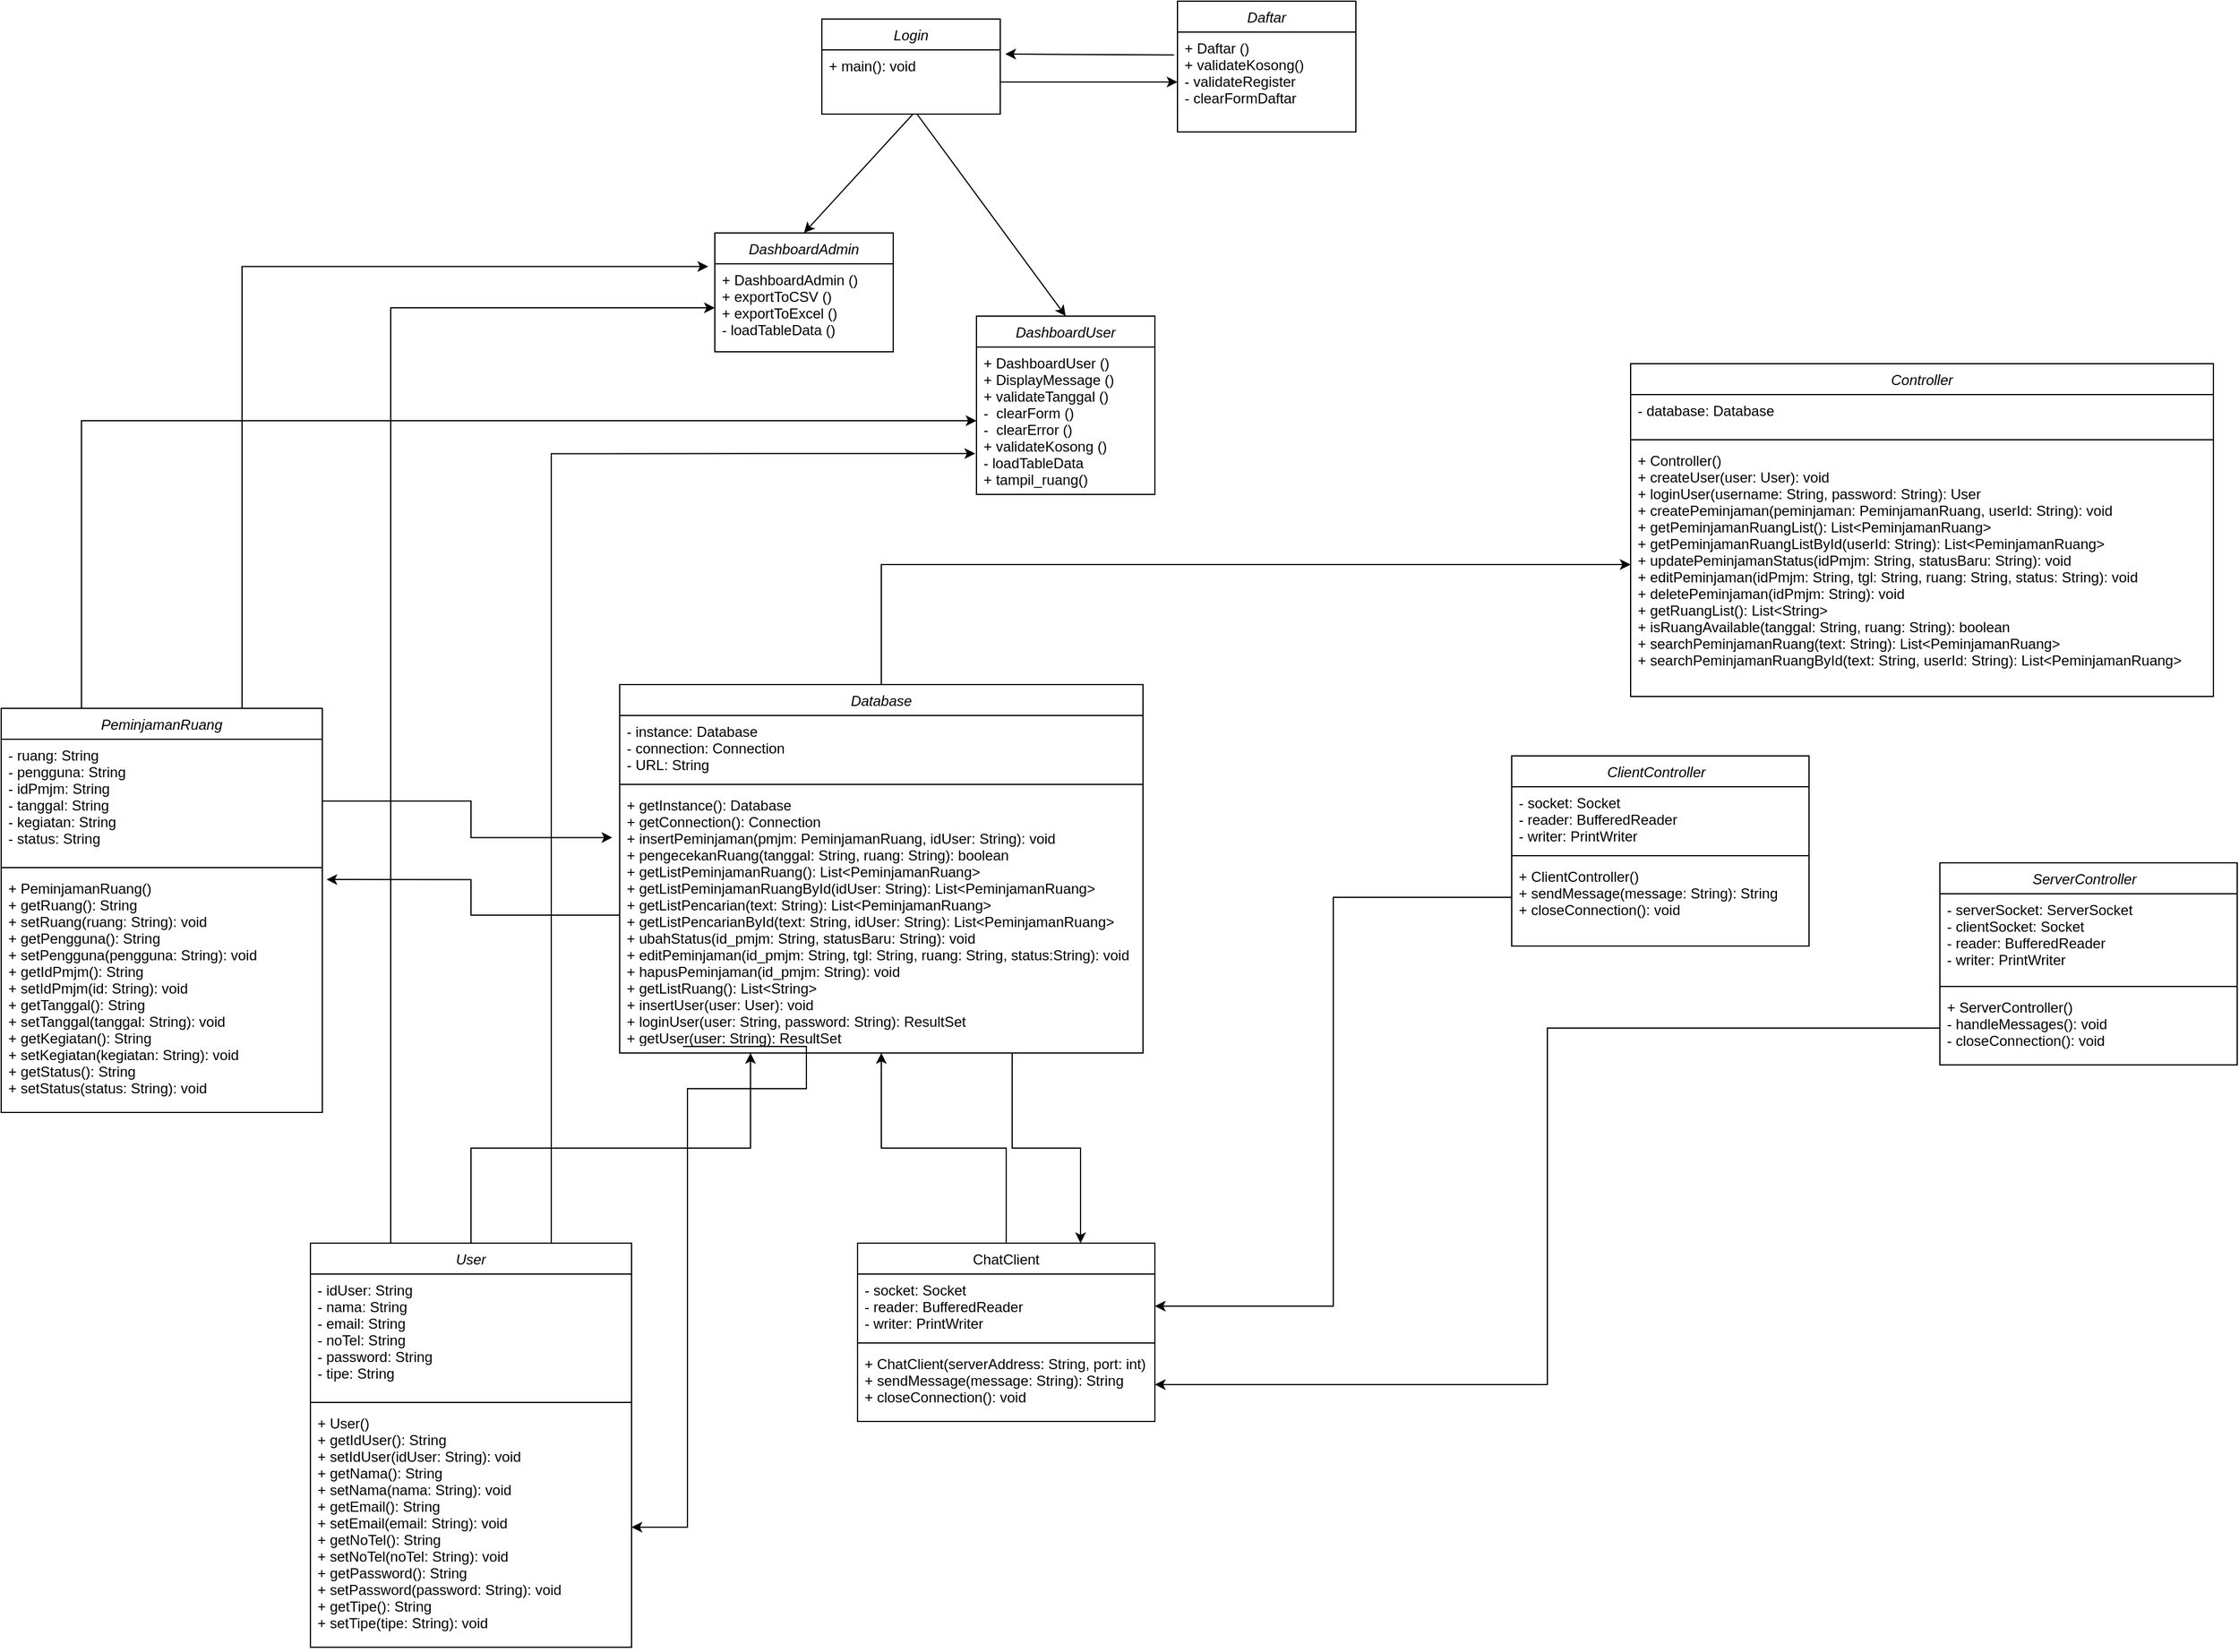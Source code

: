 <mxfile version="23.0.2" type="device" pages="3">
  <diagram id="C5RBs43oDa-KdzZeNtuy" name="Model">
    <mxGraphModel dx="3621" dy="2766" grid="1" gridSize="10" guides="1" tooltips="1" connect="1" arrows="1" fold="1" page="1" pageScale="1" pageWidth="827" pageHeight="1169" math="0" shadow="0">
      <root>
        <mxCell id="WIyWlLk6GJQsqaUBKTNV-0" />
        <mxCell id="WIyWlLk6GJQsqaUBKTNV-1" parent="WIyWlLk6GJQsqaUBKTNV-0" />
        <mxCell id="MVc4azZJ204FzmwRH_iZ-18" style="edgeStyle=orthogonalEdgeStyle;rounded=0;orthogonalLoop=1;jettySize=auto;html=1;exitX=0.75;exitY=1;exitDx=0;exitDy=0;entryX=0.75;entryY=0;entryDx=0;entryDy=0;" edge="1" parent="WIyWlLk6GJQsqaUBKTNV-1" source="zkfFHV4jXpPFQw0GAbJ--0" target="zkfFHV4jXpPFQw0GAbJ--17">
          <mxGeometry relative="1" as="geometry" />
        </mxCell>
        <mxCell id="MVc4azZJ204FzmwRH_iZ-19" style="edgeStyle=orthogonalEdgeStyle;rounded=0;orthogonalLoop=1;jettySize=auto;html=1;entryX=1;entryY=0.5;entryDx=0;entryDy=0;exitX=0.121;exitY=1.021;exitDx=0;exitDy=0;exitPerimeter=0;" edge="1" parent="WIyWlLk6GJQsqaUBKTNV-1" source="zkfFHV4jXpPFQw0GAbJ--5" target="xHNJW02Zz35lI7B6frn--7">
          <mxGeometry relative="1" as="geometry">
            <mxPoint x="30" y="-250" as="sourcePoint" />
            <Array as="points">
              <mxPoint x="27" y="-200" />
              <mxPoint x="-73" y="-200" />
              <mxPoint x="-73" y="169" />
            </Array>
          </mxGeometry>
        </mxCell>
        <mxCell id="MVc4azZJ204FzmwRH_iZ-20" style="edgeStyle=orthogonalEdgeStyle;rounded=0;orthogonalLoop=1;jettySize=auto;html=1;exitX=0.5;exitY=0;exitDx=0;exitDy=0;entryX=0;entryY=0.5;entryDx=0;entryDy=0;" edge="1" parent="WIyWlLk6GJQsqaUBKTNV-1" source="zkfFHV4jXpPFQw0GAbJ--0" target="3WFJmiLmZO3d5NEBdzkm-3">
          <mxGeometry relative="1" as="geometry" />
        </mxCell>
        <mxCell id="zkfFHV4jXpPFQw0GAbJ--0" value="Database" style="swimlane;fontStyle=2;align=center;verticalAlign=top;childLayout=stackLayout;horizontal=1;startSize=26;horizontalStack=0;resizeParent=1;resizeLast=0;collapsible=1;marginBottom=0;rounded=0;shadow=0;strokeWidth=1;" parent="WIyWlLk6GJQsqaUBKTNV-1" vertex="1">
          <mxGeometry x="-130" y="-540" width="440" height="310" as="geometry">
            <mxRectangle x="230" y="140" width="160" height="26" as="alternateBounds" />
          </mxGeometry>
        </mxCell>
        <mxCell id="zkfFHV4jXpPFQw0GAbJ--1" value="- instance: Database&#xa;- connection: Connection&#xa;- URL: String" style="text;align=left;verticalAlign=top;spacingLeft=4;spacingRight=4;overflow=hidden;rotatable=0;points=[[0,0.5],[1,0.5]];portConstraint=eastwest;" parent="zkfFHV4jXpPFQw0GAbJ--0" vertex="1">
          <mxGeometry y="26" width="440" height="54" as="geometry" />
        </mxCell>
        <mxCell id="zkfFHV4jXpPFQw0GAbJ--4" value="" style="line;html=1;strokeWidth=1;align=left;verticalAlign=middle;spacingTop=-1;spacingLeft=3;spacingRight=3;rotatable=0;labelPosition=right;points=[];portConstraint=eastwest;" parent="zkfFHV4jXpPFQw0GAbJ--0" vertex="1">
          <mxGeometry y="80" width="440" height="8" as="geometry" />
        </mxCell>
        <mxCell id="zkfFHV4jXpPFQw0GAbJ--5" value="+ getInstance(): Database&#xa;+ getConnection(): Connection&#xa;+ insertPeminjaman(pmjm: PeminjamanRuang, idUser: String): void &#xa;+ pengecekanRuang(tanggal: String, ruang: String): boolean &#xa;+ getListPeminjamanRuang(): List&lt;PeminjamanRuang&gt; &#xa;+ getListPeminjamanRuangById(idUser: String): List&lt;PeminjamanRuang&gt; &#xa;+ getListPencarian(text: String): List&lt;PeminjamanRuang&gt;&#xa;+ getListPencarianById(text: String, idUser: String): List&lt;PeminjamanRuang&gt; &#xa;+ ubahStatus(id_pmjm: String, statusBaru: String): void &#xa;+ editPeminjaman(id_pmjm: String, tgl: String, ruang: String, status:String): void &#xa;+ hapusPeminjaman(id_pmjm: String): void &#xa;+ getListRuang(): List&lt;String&gt; &#xa;+ insertUser(user: User): void &#xa;+ loginUser(user: String, password: String): ResultSet &#xa;+ getUser(user: String): ResultSet " style="text;align=left;verticalAlign=top;spacingLeft=4;spacingRight=4;overflow=hidden;rotatable=0;points=[[0,0.5],[1,0.5]];portConstraint=eastwest;" parent="zkfFHV4jXpPFQw0GAbJ--0" vertex="1">
          <mxGeometry y="88" width="440" height="212" as="geometry" />
        </mxCell>
        <mxCell id="MVc4azZJ204FzmwRH_iZ-14" style="edgeStyle=orthogonalEdgeStyle;rounded=0;orthogonalLoop=1;jettySize=auto;html=1;exitX=0.5;exitY=0;exitDx=0;exitDy=0;entryX=0.5;entryY=1;entryDx=0;entryDy=0;" edge="1" parent="WIyWlLk6GJQsqaUBKTNV-1" source="zkfFHV4jXpPFQw0GAbJ--17" target="zkfFHV4jXpPFQw0GAbJ--0">
          <mxGeometry relative="1" as="geometry" />
        </mxCell>
        <mxCell id="zkfFHV4jXpPFQw0GAbJ--17" value="ChatClient&#xa;" style="swimlane;fontStyle=0;align=center;verticalAlign=top;childLayout=stackLayout;horizontal=1;startSize=26;horizontalStack=0;resizeParent=1;resizeLast=0;collapsible=1;marginBottom=0;rounded=0;shadow=0;strokeWidth=1;" parent="WIyWlLk6GJQsqaUBKTNV-1" vertex="1">
          <mxGeometry x="70" y="-70" width="250" height="150" as="geometry">
            <mxRectangle x="550" y="140" width="160" height="26" as="alternateBounds" />
          </mxGeometry>
        </mxCell>
        <mxCell id="zkfFHV4jXpPFQw0GAbJ--18" value="- socket: Socket&#xa;- reader: BufferedReader&#xa;- writer: PrintWriter" style="text;align=left;verticalAlign=top;spacingLeft=4;spacingRight=4;overflow=hidden;rotatable=0;points=[[0,0.5],[1,0.5]];portConstraint=eastwest;" parent="zkfFHV4jXpPFQw0GAbJ--17" vertex="1">
          <mxGeometry y="26" width="250" height="54" as="geometry" />
        </mxCell>
        <mxCell id="zkfFHV4jXpPFQw0GAbJ--23" value="" style="line;html=1;strokeWidth=1;align=left;verticalAlign=middle;spacingTop=-1;spacingLeft=3;spacingRight=3;rotatable=0;labelPosition=right;points=[];portConstraint=eastwest;" parent="zkfFHV4jXpPFQw0GAbJ--17" vertex="1">
          <mxGeometry y="80" width="250" height="8" as="geometry" />
        </mxCell>
        <mxCell id="zkfFHV4jXpPFQw0GAbJ--24" value="+ ChatClient(serverAddress: String, port: int)&#xa;+ sendMessage(message: String): String&#xa;+ closeConnection(): void" style="text;align=left;verticalAlign=top;spacingLeft=4;spacingRight=4;overflow=hidden;rotatable=0;points=[[0,0.5],[1,0.5]];portConstraint=eastwest;" parent="zkfFHV4jXpPFQw0GAbJ--17" vertex="1">
          <mxGeometry y="88" width="250" height="62" as="geometry" />
        </mxCell>
        <mxCell id="MVc4azZJ204FzmwRH_iZ-26" style="edgeStyle=orthogonalEdgeStyle;rounded=0;orthogonalLoop=1;jettySize=auto;html=1;exitX=0.25;exitY=0;exitDx=0;exitDy=0;" edge="1" parent="WIyWlLk6GJQsqaUBKTNV-1" source="xHNJW02Zz35lI7B6frn--0" target="MVc4azZJ204FzmwRH_iZ-7">
          <mxGeometry relative="1" as="geometry">
            <mxPoint x="240" y="-740" as="targetPoint" />
          </mxGeometry>
        </mxCell>
        <mxCell id="xHNJW02Zz35lI7B6frn--0" value="PeminjamanRuang" style="swimlane;fontStyle=2;align=center;verticalAlign=top;childLayout=stackLayout;horizontal=1;startSize=26;horizontalStack=0;resizeParent=1;resizeLast=0;collapsible=1;marginBottom=0;rounded=0;shadow=0;strokeWidth=1;" vertex="1" parent="WIyWlLk6GJQsqaUBKTNV-1">
          <mxGeometry x="-650" y="-520" width="270" height="340" as="geometry">
            <mxRectangle x="230" y="140" width="160" height="26" as="alternateBounds" />
          </mxGeometry>
        </mxCell>
        <mxCell id="xHNJW02Zz35lI7B6frn--1" value="- ruang: String&#xa;- pengguna: String                  &#xa;- idPmjm: String                    &#xa;- tanggal: String                   &#xa;- kegiatan: String                  &#xa;- status: String   " style="text;align=left;verticalAlign=top;spacingLeft=4;spacingRight=4;overflow=hidden;rotatable=0;points=[[0,0.5],[1,0.5]];portConstraint=eastwest;" vertex="1" parent="xHNJW02Zz35lI7B6frn--0">
          <mxGeometry y="26" width="270" height="104" as="geometry" />
        </mxCell>
        <mxCell id="xHNJW02Zz35lI7B6frn--2" value="" style="line;html=1;strokeWidth=1;align=left;verticalAlign=middle;spacingTop=-1;spacingLeft=3;spacingRight=3;rotatable=0;labelPosition=right;points=[];portConstraint=eastwest;" vertex="1" parent="xHNJW02Zz35lI7B6frn--0">
          <mxGeometry y="130" width="270" height="8" as="geometry" />
        </mxCell>
        <mxCell id="xHNJW02Zz35lI7B6frn--3" value="+ PeminjamanRuang()                 &#xa;+ getRuang(): String                &#xa;+ setRuang(ruang: String): void     &#xa;+ getPengguna(): String             &#xa;+ setPengguna(pengguna: String): void &#xa;+ getIdPmjm(): String               &#xa;+ setIdPmjm(id: String): void       &#xa;+ getTanggal(): String              &#xa;+ setTanggal(tanggal: String): void &#xa;+ getKegiatan(): String             &#xa;+ setKegiatan(kegiatan: String): void &#xa;+ getStatus(): String               &#xa;+ setStatus(status: String): void  " style="text;align=left;verticalAlign=top;spacingLeft=4;spacingRight=4;overflow=hidden;rotatable=0;points=[[0,0.5],[1,0.5]];portConstraint=eastwest;" vertex="1" parent="xHNJW02Zz35lI7B6frn--0">
          <mxGeometry y="138" width="270" height="202" as="geometry" />
        </mxCell>
        <mxCell id="MVc4azZJ204FzmwRH_iZ-16" style="edgeStyle=orthogonalEdgeStyle;rounded=0;orthogonalLoop=1;jettySize=auto;html=1;exitX=0.5;exitY=0;exitDx=0;exitDy=0;entryX=0.25;entryY=1;entryDx=0;entryDy=0;" edge="1" parent="WIyWlLk6GJQsqaUBKTNV-1" source="xHNJW02Zz35lI7B6frn--4" target="zkfFHV4jXpPFQw0GAbJ--0">
          <mxGeometry relative="1" as="geometry" />
        </mxCell>
        <mxCell id="MVc4azZJ204FzmwRH_iZ-24" style="edgeStyle=orthogonalEdgeStyle;rounded=0;orthogonalLoop=1;jettySize=auto;html=1;exitX=0.25;exitY=0;exitDx=0;exitDy=0;" edge="1" parent="WIyWlLk6GJQsqaUBKTNV-1" source="xHNJW02Zz35lI7B6frn--4" target="MVc4azZJ204FzmwRH_iZ-5">
          <mxGeometry relative="1" as="geometry" />
        </mxCell>
        <mxCell id="xHNJW02Zz35lI7B6frn--4" value="User" style="swimlane;fontStyle=2;align=center;verticalAlign=top;childLayout=stackLayout;horizontal=1;startSize=26;horizontalStack=0;resizeParent=1;resizeLast=0;collapsible=1;marginBottom=0;rounded=0;shadow=0;strokeWidth=1;" vertex="1" parent="WIyWlLk6GJQsqaUBKTNV-1">
          <mxGeometry x="-390" y="-70" width="270" height="340" as="geometry">
            <mxRectangle x="230" y="140" width="160" height="26" as="alternateBounds" />
          </mxGeometry>
        </mxCell>
        <mxCell id="xHNJW02Zz35lI7B6frn--5" value="- idUser: String                   &#xa;- nama: String                     &#xa;- email: String                     &#xa;- noTel: String                     &#xa;- password: String                  &#xa;- tipe: String " style="text;align=left;verticalAlign=top;spacingLeft=4;spacingRight=4;overflow=hidden;rotatable=0;points=[[0,0.5],[1,0.5]];portConstraint=eastwest;" vertex="1" parent="xHNJW02Zz35lI7B6frn--4">
          <mxGeometry y="26" width="270" height="104" as="geometry" />
        </mxCell>
        <mxCell id="xHNJW02Zz35lI7B6frn--6" value="" style="line;html=1;strokeWidth=1;align=left;verticalAlign=middle;spacingTop=-1;spacingLeft=3;spacingRight=3;rotatable=0;labelPosition=right;points=[];portConstraint=eastwest;" vertex="1" parent="xHNJW02Zz35lI7B6frn--4">
          <mxGeometry y="130" width="270" height="8" as="geometry" />
        </mxCell>
        <mxCell id="xHNJW02Zz35lI7B6frn--7" value="+ User()                            &#xa;+ getIdUser(): String               &#xa;+ setIdUser(idUser: String): void   &#xa;+ getNama(): String                 &#xa;+ setNama(nama: String): void       &#xa;+ getEmail(): String                &#xa;+ setEmail(email: String): void     &#xa;+ getNoTel(): String                &#xa;+ setNoTel(noTel: String): void     &#xa;+ getPassword(): String             &#xa;+ setPassword(password: String): void &#xa;+ getTipe(): String                 &#xa;+ setTipe(tipe: String): void " style="text;align=left;verticalAlign=top;spacingLeft=4;spacingRight=4;overflow=hidden;rotatable=0;points=[[0,0.5],[1,0.5]];portConstraint=eastwest;" vertex="1" parent="xHNJW02Zz35lI7B6frn--4">
          <mxGeometry y="138" width="270" height="202" as="geometry" />
        </mxCell>
        <mxCell id="3WFJmiLmZO3d5NEBdzkm-0" value="Controller" style="swimlane;fontStyle=2;align=center;verticalAlign=top;childLayout=stackLayout;horizontal=1;startSize=26;horizontalStack=0;resizeParent=1;resizeLast=0;collapsible=1;marginBottom=0;rounded=0;shadow=0;strokeWidth=1;" vertex="1" parent="WIyWlLk6GJQsqaUBKTNV-1">
          <mxGeometry x="720" y="-810" width="490" height="280" as="geometry">
            <mxRectangle x="230" y="140" width="160" height="26" as="alternateBounds" />
          </mxGeometry>
        </mxCell>
        <mxCell id="3WFJmiLmZO3d5NEBdzkm-1" value="- database: Database  " style="text;align=left;verticalAlign=top;spacingLeft=4;spacingRight=4;overflow=hidden;rotatable=0;points=[[0,0.5],[1,0.5]];portConstraint=eastwest;" vertex="1" parent="3WFJmiLmZO3d5NEBdzkm-0">
          <mxGeometry y="26" width="490" height="34" as="geometry" />
        </mxCell>
        <mxCell id="3WFJmiLmZO3d5NEBdzkm-2" value="" style="line;html=1;strokeWidth=1;align=left;verticalAlign=middle;spacingTop=-1;spacingLeft=3;spacingRight=3;rotatable=0;labelPosition=right;points=[];portConstraint=eastwest;" vertex="1" parent="3WFJmiLmZO3d5NEBdzkm-0">
          <mxGeometry y="60" width="490" height="8" as="geometry" />
        </mxCell>
        <mxCell id="3WFJmiLmZO3d5NEBdzkm-3" value="+ Controller()&#xa;+ createUser(user: User): void&#xa;+ loginUser(username: String, password: String): User&#xa;+ createPeminjaman(peminjaman: PeminjamanRuang, userId: String): void &#xa;+ getPeminjamanRuangList(): List&lt;PeminjamanRuang&gt; &#xa;+ getPeminjamanRuangListById(userId: String): List&lt;PeminjamanRuang&gt; &#xa;+ updatePeminjamanStatus(idPmjm: String, statusBaru: String): void &#xa;+ editPeminjaman(idPmjm: String, tgl: String, ruang: String, status: String): void &#xa;+ deletePeminjaman(idPmjm: String): void &#xa;+ getRuangList(): List&lt;String&gt;       &#xa;+ isRuangAvailable(tanggal: String, ruang: String): boolean &#xa;+ searchPeminjamanRuang(text: String): List&lt;PeminjamanRuang&gt; &#xa;+ searchPeminjamanRuangById(text: String, userId: String): List&lt;PeminjamanRuang&gt; " style="text;align=left;verticalAlign=top;spacingLeft=4;spacingRight=4;overflow=hidden;rotatable=0;points=[[0,0.5],[1,0.5]];portConstraint=eastwest;" vertex="1" parent="3WFJmiLmZO3d5NEBdzkm-0">
          <mxGeometry y="68" width="490" height="202" as="geometry" />
        </mxCell>
        <mxCell id="3WFJmiLmZO3d5NEBdzkm-4" value="ClientController  " style="swimlane;fontStyle=2;align=center;verticalAlign=top;childLayout=stackLayout;horizontal=1;startSize=26;horizontalStack=0;resizeParent=1;resizeLast=0;collapsible=1;marginBottom=0;rounded=0;shadow=0;strokeWidth=1;" vertex="1" parent="WIyWlLk6GJQsqaUBKTNV-1">
          <mxGeometry x="620" y="-480" width="250" height="160" as="geometry">
            <mxRectangle x="230" y="140" width="160" height="26" as="alternateBounds" />
          </mxGeometry>
        </mxCell>
        <mxCell id="3WFJmiLmZO3d5NEBdzkm-5" value="- socket: Socket                    &#xa;- reader: BufferedReader            &#xa;- writer: PrintWriter   " style="text;align=left;verticalAlign=top;spacingLeft=4;spacingRight=4;overflow=hidden;rotatable=0;points=[[0,0.5],[1,0.5]];portConstraint=eastwest;" vertex="1" parent="3WFJmiLmZO3d5NEBdzkm-4">
          <mxGeometry y="26" width="250" height="54" as="geometry" />
        </mxCell>
        <mxCell id="3WFJmiLmZO3d5NEBdzkm-6" value="" style="line;html=1;strokeWidth=1;align=left;verticalAlign=middle;spacingTop=-1;spacingLeft=3;spacingRight=3;rotatable=0;labelPosition=right;points=[];portConstraint=eastwest;" vertex="1" parent="3WFJmiLmZO3d5NEBdzkm-4">
          <mxGeometry y="80" width="250" height="8" as="geometry" />
        </mxCell>
        <mxCell id="3WFJmiLmZO3d5NEBdzkm-7" value="+ ClientController()                &#xa;+ sendMessage(message: String): String &#xa;+ closeConnection(): void" style="text;align=left;verticalAlign=top;spacingLeft=4;spacingRight=4;overflow=hidden;rotatable=0;points=[[0,0.5],[1,0.5]];portConstraint=eastwest;" vertex="1" parent="3WFJmiLmZO3d5NEBdzkm-4">
          <mxGeometry y="88" width="250" height="62" as="geometry" />
        </mxCell>
        <mxCell id="3WFJmiLmZO3d5NEBdzkm-8" value="ServerController  " style="swimlane;fontStyle=2;align=center;verticalAlign=top;childLayout=stackLayout;horizontal=1;startSize=26;horizontalStack=0;resizeParent=1;resizeLast=0;collapsible=1;marginBottom=0;rounded=0;shadow=0;strokeWidth=1;" vertex="1" parent="WIyWlLk6GJQsqaUBKTNV-1">
          <mxGeometry x="980" y="-390" width="250" height="170" as="geometry">
            <mxRectangle x="230" y="140" width="160" height="26" as="alternateBounds" />
          </mxGeometry>
        </mxCell>
        <mxCell id="3WFJmiLmZO3d5NEBdzkm-9" value="- serverSocket: ServerSocket         &#xa;- clientSocket: Socket               &#xa;- reader: BufferedReader             &#xa;- writer: PrintWriter  " style="text;align=left;verticalAlign=top;spacingLeft=4;spacingRight=4;overflow=hidden;rotatable=0;points=[[0,0.5],[1,0.5]];portConstraint=eastwest;" vertex="1" parent="3WFJmiLmZO3d5NEBdzkm-8">
          <mxGeometry y="26" width="250" height="74" as="geometry" />
        </mxCell>
        <mxCell id="3WFJmiLmZO3d5NEBdzkm-10" value="" style="line;html=1;strokeWidth=1;align=left;verticalAlign=middle;spacingTop=-1;spacingLeft=3;spacingRight=3;rotatable=0;labelPosition=right;points=[];portConstraint=eastwest;" vertex="1" parent="3WFJmiLmZO3d5NEBdzkm-8">
          <mxGeometry y="100" width="250" height="8" as="geometry" />
        </mxCell>
        <mxCell id="3WFJmiLmZO3d5NEBdzkm-11" value="+ ServerController()                 &#xa;- handleMessages(): void             &#xa;- closeConnection(): void   " style="text;align=left;verticalAlign=top;spacingLeft=4;spacingRight=4;overflow=hidden;rotatable=0;points=[[0,0.5],[1,0.5]];portConstraint=eastwest;" vertex="1" parent="3WFJmiLmZO3d5NEBdzkm-8">
          <mxGeometry y="108" width="250" height="62" as="geometry" />
        </mxCell>
        <mxCell id="MVc4azZJ204FzmwRH_iZ-0" value="Login" style="swimlane;fontStyle=2;align=center;verticalAlign=top;childLayout=stackLayout;horizontal=1;startSize=26;horizontalStack=0;resizeParent=1;resizeLast=0;collapsible=1;marginBottom=0;rounded=0;shadow=0;strokeWidth=1;" vertex="1" parent="WIyWlLk6GJQsqaUBKTNV-1">
          <mxGeometry x="40" y="-1100" width="150" height="80" as="geometry">
            <mxRectangle x="230" y="140" width="160" height="26" as="alternateBounds" />
          </mxGeometry>
        </mxCell>
        <mxCell id="MVc4azZJ204FzmwRH_iZ-1" value="+ main(): void" style="text;align=left;verticalAlign=top;spacingLeft=4;spacingRight=4;overflow=hidden;rotatable=0;points=[[0,0.5],[1,0.5]];portConstraint=eastwest;" vertex="1" parent="MVc4azZJ204FzmwRH_iZ-0">
          <mxGeometry y="26" width="150" height="54" as="geometry" />
        </mxCell>
        <mxCell id="MVc4azZJ204FzmwRH_iZ-2" value="Daftar" style="swimlane;fontStyle=2;align=center;verticalAlign=top;childLayout=stackLayout;horizontal=1;startSize=26;horizontalStack=0;resizeParent=1;resizeLast=0;collapsible=1;marginBottom=0;rounded=0;shadow=0;strokeWidth=1;" vertex="1" parent="WIyWlLk6GJQsqaUBKTNV-1">
          <mxGeometry x="339" y="-1115" width="150" height="110" as="geometry">
            <mxRectangle x="230" y="140" width="160" height="26" as="alternateBounds" />
          </mxGeometry>
        </mxCell>
        <mxCell id="MVc4azZJ204FzmwRH_iZ-3" value="+ Daftar ()&#xa;+ validateKosong()&#xa;- validateRegister&#xa;- clearFormDaftar" style="text;align=left;verticalAlign=top;spacingLeft=4;spacingRight=4;overflow=hidden;rotatable=0;points=[[0,0.5],[1,0.5]];portConstraint=eastwest;" vertex="1" parent="MVc4azZJ204FzmwRH_iZ-2">
          <mxGeometry y="26" width="150" height="84" as="geometry" />
        </mxCell>
        <mxCell id="MVc4azZJ204FzmwRH_iZ-4" value="DashboardAdmin" style="swimlane;fontStyle=2;align=center;verticalAlign=top;childLayout=stackLayout;horizontal=1;startSize=26;horizontalStack=0;resizeParent=1;resizeLast=0;collapsible=1;marginBottom=0;rounded=0;shadow=0;strokeWidth=1;" vertex="1" parent="WIyWlLk6GJQsqaUBKTNV-1">
          <mxGeometry x="-50" y="-920" width="150" height="100" as="geometry">
            <mxRectangle x="230" y="140" width="160" height="26" as="alternateBounds" />
          </mxGeometry>
        </mxCell>
        <mxCell id="MVc4azZJ204FzmwRH_iZ-5" value="+ DashboardAdmin ()&#xa;+ exportToCSV ()&#xa;+ exportToExcel ()&#xa;- loadTableData ()" style="text;align=left;verticalAlign=top;spacingLeft=4;spacingRight=4;overflow=hidden;rotatable=0;points=[[0,0.5],[1,0.5]];portConstraint=eastwest;" vertex="1" parent="MVc4azZJ204FzmwRH_iZ-4">
          <mxGeometry y="26" width="150" height="74" as="geometry" />
        </mxCell>
        <mxCell id="MVc4azZJ204FzmwRH_iZ-6" value="DashboardUser" style="swimlane;fontStyle=2;align=center;verticalAlign=top;childLayout=stackLayout;horizontal=1;startSize=26;horizontalStack=0;resizeParent=1;resizeLast=0;collapsible=1;marginBottom=0;rounded=0;shadow=0;strokeWidth=1;" vertex="1" parent="WIyWlLk6GJQsqaUBKTNV-1">
          <mxGeometry x="170" y="-850" width="150" height="150" as="geometry">
            <mxRectangle x="230" y="140" width="160" height="26" as="alternateBounds" />
          </mxGeometry>
        </mxCell>
        <mxCell id="MVc4azZJ204FzmwRH_iZ-7" value="+ DashboardUser ()&#xa;+ DisplayMessage ()&#xa;+ validateTanggal ()&#xa;-  clearForm ()&#xa;-  clearError ()&#xa;+ validateKosong ()&#xa;- loadTableData&#xa;+ tampil_ruang()" style="text;align=left;verticalAlign=top;spacingLeft=4;spacingRight=4;overflow=hidden;rotatable=0;points=[[0,0.5],[1,0.5]];portConstraint=eastwest;" vertex="1" parent="MVc4azZJ204FzmwRH_iZ-6">
          <mxGeometry y="26" width="150" height="124" as="geometry" />
        </mxCell>
        <mxCell id="MVc4azZJ204FzmwRH_iZ-8" value="" style="endArrow=classic;html=1;rounded=0;entryX=0.5;entryY=0;entryDx=0;entryDy=0;exitX=0.509;exitY=1.005;exitDx=0;exitDy=0;exitPerimeter=0;" edge="1" parent="WIyWlLk6GJQsqaUBKTNV-1" source="MVc4azZJ204FzmwRH_iZ-1" target="MVc4azZJ204FzmwRH_iZ-4">
          <mxGeometry width="50" height="50" relative="1" as="geometry">
            <mxPoint x="140" y="-870" as="sourcePoint" />
            <mxPoint x="190" y="-920" as="targetPoint" />
          </mxGeometry>
        </mxCell>
        <mxCell id="MVc4azZJ204FzmwRH_iZ-9" value="" style="endArrow=classic;html=1;rounded=0;entryX=0.5;entryY=0;entryDx=0;entryDy=0;" edge="1" parent="WIyWlLk6GJQsqaUBKTNV-1" target="MVc4azZJ204FzmwRH_iZ-6">
          <mxGeometry width="50" height="50" relative="1" as="geometry">
            <mxPoint x="120" y="-1020" as="sourcePoint" />
            <mxPoint x="145" y="-950" as="targetPoint" />
          </mxGeometry>
        </mxCell>
        <mxCell id="MVc4azZJ204FzmwRH_iZ-10" value="" style="endArrow=classic;html=1;rounded=0;exitX=1;exitY=0.5;exitDx=0;exitDy=0;entryX=0;entryY=0.5;entryDx=0;entryDy=0;" edge="1" parent="WIyWlLk6GJQsqaUBKTNV-1" source="MVc4azZJ204FzmwRH_iZ-1" target="MVc4azZJ204FzmwRH_iZ-3">
          <mxGeometry width="50" height="50" relative="1" as="geometry">
            <mxPoint x="140" y="-870" as="sourcePoint" />
            <mxPoint x="190" y="-920" as="targetPoint" />
          </mxGeometry>
        </mxCell>
        <mxCell id="MVc4azZJ204FzmwRH_iZ-11" value="" style="endArrow=classic;html=1;rounded=0;exitX=-0.019;exitY=0.229;exitDx=0;exitDy=0;entryX=1.028;entryY=0.064;entryDx=0;entryDy=0;entryPerimeter=0;exitPerimeter=0;" edge="1" parent="WIyWlLk6GJQsqaUBKTNV-1" source="MVc4azZJ204FzmwRH_iZ-3" target="MVc4azZJ204FzmwRH_iZ-1">
          <mxGeometry width="50" height="50" relative="1" as="geometry">
            <mxPoint x="200" y="-1037" as="sourcePoint" />
            <mxPoint x="349" y="-1037" as="targetPoint" />
          </mxGeometry>
        </mxCell>
        <mxCell id="MVc4azZJ204FzmwRH_iZ-15" style="edgeStyle=orthogonalEdgeStyle;rounded=0;orthogonalLoop=1;jettySize=auto;html=1;exitX=0;exitY=0.5;exitDx=0;exitDy=0;entryX=1.013;entryY=0.03;entryDx=0;entryDy=0;entryPerimeter=0;" edge="1" parent="WIyWlLk6GJQsqaUBKTNV-1" source="zkfFHV4jXpPFQw0GAbJ--5" target="xHNJW02Zz35lI7B6frn--3">
          <mxGeometry relative="1" as="geometry" />
        </mxCell>
        <mxCell id="MVc4azZJ204FzmwRH_iZ-17" style="edgeStyle=orthogonalEdgeStyle;rounded=0;orthogonalLoop=1;jettySize=auto;html=1;exitX=1;exitY=0.5;exitDx=0;exitDy=0;entryX=-0.014;entryY=0.192;entryDx=0;entryDy=0;entryPerimeter=0;" edge="1" parent="WIyWlLk6GJQsqaUBKTNV-1" source="xHNJW02Zz35lI7B6frn--1" target="zkfFHV4jXpPFQw0GAbJ--5">
          <mxGeometry relative="1" as="geometry" />
        </mxCell>
        <mxCell id="MVc4azZJ204FzmwRH_iZ-21" style="edgeStyle=orthogonalEdgeStyle;rounded=0;orthogonalLoop=1;jettySize=auto;html=1;exitX=0;exitY=0.5;exitDx=0;exitDy=0;entryX=1;entryY=0.5;entryDx=0;entryDy=0;" edge="1" parent="WIyWlLk6GJQsqaUBKTNV-1" source="3WFJmiLmZO3d5NEBdzkm-7" target="zkfFHV4jXpPFQw0GAbJ--18">
          <mxGeometry relative="1" as="geometry" />
        </mxCell>
        <mxCell id="MVc4azZJ204FzmwRH_iZ-22" style="edgeStyle=orthogonalEdgeStyle;rounded=0;orthogonalLoop=1;jettySize=auto;html=1;exitX=0;exitY=0.5;exitDx=0;exitDy=0;entryX=1;entryY=0.5;entryDx=0;entryDy=0;" edge="1" parent="WIyWlLk6GJQsqaUBKTNV-1" source="3WFJmiLmZO3d5NEBdzkm-11" target="zkfFHV4jXpPFQw0GAbJ--24">
          <mxGeometry relative="1" as="geometry" />
        </mxCell>
        <mxCell id="MVc4azZJ204FzmwRH_iZ-23" style="edgeStyle=orthogonalEdgeStyle;rounded=0;orthogonalLoop=1;jettySize=auto;html=1;exitX=0.75;exitY=0;exitDx=0;exitDy=0;entryX=-0.007;entryY=0.723;entryDx=0;entryDy=0;entryPerimeter=0;" edge="1" parent="WIyWlLk6GJQsqaUBKTNV-1" source="xHNJW02Zz35lI7B6frn--4" target="MVc4azZJ204FzmwRH_iZ-7">
          <mxGeometry relative="1" as="geometry" />
        </mxCell>
        <mxCell id="MVc4azZJ204FzmwRH_iZ-25" style="edgeStyle=orthogonalEdgeStyle;rounded=0;orthogonalLoop=1;jettySize=auto;html=1;exitX=0.75;exitY=0;exitDx=0;exitDy=0;entryX=-0.037;entryY=0.031;entryDx=0;entryDy=0;entryPerimeter=0;" edge="1" parent="WIyWlLk6GJQsqaUBKTNV-1" source="xHNJW02Zz35lI7B6frn--0" target="MVc4azZJ204FzmwRH_iZ-5">
          <mxGeometry relative="1" as="geometry" />
        </mxCell>
      </root>
    </mxGraphModel>
  </diagram>
  <diagram id="fAv7xGUfCdGcgajGLdn_" name="Controller">
    <mxGraphModel dx="3559" dy="2342" grid="1" gridSize="10" guides="1" tooltips="1" connect="1" arrows="1" fold="1" page="1" pageScale="1" pageWidth="850" pageHeight="1100" math="0" shadow="0">
      <root>
        <mxCell id="0" />
        <mxCell id="1" parent="0" />
        <mxCell id="8ulPFtE3OaOwg9XtBFRC-1" value="Controller" style="swimlane;fontStyle=2;align=center;verticalAlign=top;childLayout=stackLayout;horizontal=1;startSize=26;horizontalStack=0;resizeParent=1;resizeLast=0;collapsible=1;marginBottom=0;rounded=0;shadow=0;strokeWidth=1;" vertex="1" parent="1">
          <mxGeometry x="-370" y="-470" width="490" height="280" as="geometry">
            <mxRectangle x="230" y="140" width="160" height="26" as="alternateBounds" />
          </mxGeometry>
        </mxCell>
        <mxCell id="8ulPFtE3OaOwg9XtBFRC-2" value="- database: Database  " style="text;align=left;verticalAlign=top;spacingLeft=4;spacingRight=4;overflow=hidden;rotatable=0;points=[[0,0.5],[1,0.5]];portConstraint=eastwest;" vertex="1" parent="8ulPFtE3OaOwg9XtBFRC-1">
          <mxGeometry y="26" width="490" height="34" as="geometry" />
        </mxCell>
        <mxCell id="8ulPFtE3OaOwg9XtBFRC-3" value="" style="line;html=1;strokeWidth=1;align=left;verticalAlign=middle;spacingTop=-1;spacingLeft=3;spacingRight=3;rotatable=0;labelPosition=right;points=[];portConstraint=eastwest;" vertex="1" parent="8ulPFtE3OaOwg9XtBFRC-1">
          <mxGeometry y="60" width="490" height="8" as="geometry" />
        </mxCell>
        <mxCell id="8ulPFtE3OaOwg9XtBFRC-4" value="+ Controller()&#xa;+ createUser(user: User): void&#xa;+ loginUser(username: String, password: String): User&#xa;+ createPeminjaman(peminjaman: PeminjamanRuang, userId: String): void &#xa;+ getPeminjamanRuangList(): List&lt;PeminjamanRuang&gt; &#xa;+ getPeminjamanRuangListById(userId: String): List&lt;PeminjamanRuang&gt; &#xa;+ updatePeminjamanStatus(idPmjm: String, statusBaru: String): void &#xa;+ editPeminjaman(idPmjm: String, tgl: String, ruang: String, status: String): void &#xa;+ deletePeminjaman(idPmjm: String): void &#xa;+ getRuangList(): List&lt;String&gt;       &#xa;+ isRuangAvailable(tanggal: String, ruang: String): boolean &#xa;+ searchPeminjamanRuang(text: String): List&lt;PeminjamanRuang&gt; &#xa;+ searchPeminjamanRuangById(text: String, userId: String): List&lt;PeminjamanRuang&gt; " style="text;align=left;verticalAlign=top;spacingLeft=4;spacingRight=4;overflow=hidden;rotatable=0;points=[[0,0.5],[1,0.5]];portConstraint=eastwest;" vertex="1" parent="8ulPFtE3OaOwg9XtBFRC-1">
          <mxGeometry y="68" width="490" height="202" as="geometry" />
        </mxCell>
        <mxCell id="8ulPFtE3OaOwg9XtBFRC-5" value="ClientController  " style="swimlane;fontStyle=2;align=center;verticalAlign=top;childLayout=stackLayout;horizontal=1;startSize=26;horizontalStack=0;resizeParent=1;resizeLast=0;collapsible=1;marginBottom=0;rounded=0;shadow=0;strokeWidth=1;" vertex="1" parent="1">
          <mxGeometry x="-360" y="-160" width="250" height="160" as="geometry">
            <mxRectangle x="230" y="140" width="160" height="26" as="alternateBounds" />
          </mxGeometry>
        </mxCell>
        <mxCell id="8ulPFtE3OaOwg9XtBFRC-6" value="- socket: Socket                    &#xa;- reader: BufferedReader            &#xa;- writer: PrintWriter   " style="text;align=left;verticalAlign=top;spacingLeft=4;spacingRight=4;overflow=hidden;rotatable=0;points=[[0,0.5],[1,0.5]];portConstraint=eastwest;" vertex="1" parent="8ulPFtE3OaOwg9XtBFRC-5">
          <mxGeometry y="26" width="250" height="54" as="geometry" />
        </mxCell>
        <mxCell id="8ulPFtE3OaOwg9XtBFRC-7" value="" style="line;html=1;strokeWidth=1;align=left;verticalAlign=middle;spacingTop=-1;spacingLeft=3;spacingRight=3;rotatable=0;labelPosition=right;points=[];portConstraint=eastwest;" vertex="1" parent="8ulPFtE3OaOwg9XtBFRC-5">
          <mxGeometry y="80" width="250" height="8" as="geometry" />
        </mxCell>
        <mxCell id="8ulPFtE3OaOwg9XtBFRC-8" value="+ ClientController()                &#xa;+ sendMessage(message: String): String &#xa;+ closeConnection(): void" style="text;align=left;verticalAlign=top;spacingLeft=4;spacingRight=4;overflow=hidden;rotatable=0;points=[[0,0.5],[1,0.5]];portConstraint=eastwest;" vertex="1" parent="8ulPFtE3OaOwg9XtBFRC-5">
          <mxGeometry y="88" width="250" height="62" as="geometry" />
        </mxCell>
        <mxCell id="8ulPFtE3OaOwg9XtBFRC-9" value="ServerController  " style="swimlane;fontStyle=2;align=center;verticalAlign=top;childLayout=stackLayout;horizontal=1;startSize=26;horizontalStack=0;resizeParent=1;resizeLast=0;collapsible=1;marginBottom=0;rounded=0;shadow=0;strokeWidth=1;" vertex="1" parent="1">
          <mxGeometry x="-40" y="-160" width="250" height="170" as="geometry">
            <mxRectangle x="230" y="140" width="160" height="26" as="alternateBounds" />
          </mxGeometry>
        </mxCell>
        <mxCell id="8ulPFtE3OaOwg9XtBFRC-10" value="- serverSocket: ServerSocket         &#xa;- clientSocket: Socket               &#xa;- reader: BufferedReader             &#xa;- writer: PrintWriter  " style="text;align=left;verticalAlign=top;spacingLeft=4;spacingRight=4;overflow=hidden;rotatable=0;points=[[0,0.5],[1,0.5]];portConstraint=eastwest;" vertex="1" parent="8ulPFtE3OaOwg9XtBFRC-9">
          <mxGeometry y="26" width="250" height="74" as="geometry" />
        </mxCell>
        <mxCell id="8ulPFtE3OaOwg9XtBFRC-11" value="" style="line;html=1;strokeWidth=1;align=left;verticalAlign=middle;spacingTop=-1;spacingLeft=3;spacingRight=3;rotatable=0;labelPosition=right;points=[];portConstraint=eastwest;" vertex="1" parent="8ulPFtE3OaOwg9XtBFRC-9">
          <mxGeometry y="100" width="250" height="8" as="geometry" />
        </mxCell>
        <mxCell id="8ulPFtE3OaOwg9XtBFRC-12" value="+ ServerController()                 &#xa;- handleMessages(): void             &#xa;- closeConnection(): void   " style="text;align=left;verticalAlign=top;spacingLeft=4;spacingRight=4;overflow=hidden;rotatable=0;points=[[0,0.5],[1,0.5]];portConstraint=eastwest;" vertex="1" parent="8ulPFtE3OaOwg9XtBFRC-9">
          <mxGeometry y="108" width="250" height="62" as="geometry" />
        </mxCell>
      </root>
    </mxGraphModel>
  </diagram>
  <diagram id="6xWLtf6DmHrgU8S7dMR-" name="View">
    <mxGraphModel dx="2069" dy="1659" grid="1" gridSize="10" guides="1" tooltips="1" connect="1" arrows="1" fold="1" page="1" pageScale="1" pageWidth="850" pageHeight="1100" math="0" shadow="0">
      <root>
        <mxCell id="0" />
        <mxCell id="1" parent="0" />
        <mxCell id="I3Zx9ewDRKkwVpIaUZYR-1" value="Login" style="swimlane;fontStyle=2;align=center;verticalAlign=top;childLayout=stackLayout;horizontal=1;startSize=26;horizontalStack=0;resizeParent=1;resizeLast=0;collapsible=1;marginBottom=0;rounded=0;shadow=0;strokeWidth=1;" vertex="1" parent="1">
          <mxGeometry x="-360" y="-160" width="150" height="80" as="geometry">
            <mxRectangle x="230" y="140" width="160" height="26" as="alternateBounds" />
          </mxGeometry>
        </mxCell>
        <mxCell id="I3Zx9ewDRKkwVpIaUZYR-2" value="+ main(): void" style="text;align=left;verticalAlign=top;spacingLeft=4;spacingRight=4;overflow=hidden;rotatable=0;points=[[0,0.5],[1,0.5]];portConstraint=eastwest;" vertex="1" parent="I3Zx9ewDRKkwVpIaUZYR-1">
          <mxGeometry y="26" width="150" height="54" as="geometry" />
        </mxCell>
        <mxCell id="I3Zx9ewDRKkwVpIaUZYR-5" value="Daftar" style="swimlane;fontStyle=2;align=center;verticalAlign=top;childLayout=stackLayout;horizontal=1;startSize=26;horizontalStack=0;resizeParent=1;resizeLast=0;collapsible=1;marginBottom=0;rounded=0;shadow=0;strokeWidth=1;" vertex="1" parent="1">
          <mxGeometry x="-170" y="-160" width="150" height="110" as="geometry">
            <mxRectangle x="230" y="140" width="160" height="26" as="alternateBounds" />
          </mxGeometry>
        </mxCell>
        <mxCell id="I3Zx9ewDRKkwVpIaUZYR-6" value="+ Daftar ()&#xa;+ validateKosong()&#xa;- validateRegister&#xa;- clearFormDaftar" style="text;align=left;verticalAlign=top;spacingLeft=4;spacingRight=4;overflow=hidden;rotatable=0;points=[[0,0.5],[1,0.5]];portConstraint=eastwest;" vertex="1" parent="I3Zx9ewDRKkwVpIaUZYR-5">
          <mxGeometry y="26" width="150" height="84" as="geometry" />
        </mxCell>
        <mxCell id="I3Zx9ewDRKkwVpIaUZYR-7" value="DashboardAdmin" style="swimlane;fontStyle=2;align=center;verticalAlign=top;childLayout=stackLayout;horizontal=1;startSize=26;horizontalStack=0;resizeParent=1;resizeLast=0;collapsible=1;marginBottom=0;rounded=0;shadow=0;strokeWidth=1;" vertex="1" parent="1">
          <mxGeometry x="-340" y="-20" width="150" height="100" as="geometry">
            <mxRectangle x="230" y="140" width="160" height="26" as="alternateBounds" />
          </mxGeometry>
        </mxCell>
        <mxCell id="I3Zx9ewDRKkwVpIaUZYR-8" value="+ DashboardAdmin ()&#xa;+ exportToCSV ()&#xa;+ exportToExcel ()&#xa;- loadTableData ()" style="text;align=left;verticalAlign=top;spacingLeft=4;spacingRight=4;overflow=hidden;rotatable=0;points=[[0,0.5],[1,0.5]];portConstraint=eastwest;" vertex="1" parent="I3Zx9ewDRKkwVpIaUZYR-7">
          <mxGeometry y="26" width="150" height="74" as="geometry" />
        </mxCell>
        <mxCell id="I3Zx9ewDRKkwVpIaUZYR-9" value="DashboardUser" style="swimlane;fontStyle=2;align=center;verticalAlign=top;childLayout=stackLayout;horizontal=1;startSize=26;horizontalStack=0;resizeParent=1;resizeLast=0;collapsible=1;marginBottom=0;rounded=0;shadow=0;strokeWidth=1;" vertex="1" parent="1">
          <mxGeometry x="-140" y="-10" width="150" height="150" as="geometry">
            <mxRectangle x="230" y="140" width="160" height="26" as="alternateBounds" />
          </mxGeometry>
        </mxCell>
        <mxCell id="I3Zx9ewDRKkwVpIaUZYR-10" value="+ DashboardUser ()&#xa;+ DisplayMessage ()&#xa;+ validateTanggal ()&#xa;-  clearForm ()&#xa;-  clearError ()&#xa;+ validateKosong ()&#xa;- loadTableData&#xa;+ tampil_ruang()" style="text;align=left;verticalAlign=top;spacingLeft=4;spacingRight=4;overflow=hidden;rotatable=0;points=[[0,0.5],[1,0.5]];portConstraint=eastwest;" vertex="1" parent="I3Zx9ewDRKkwVpIaUZYR-9">
          <mxGeometry y="26" width="150" height="124" as="geometry" />
        </mxCell>
      </root>
    </mxGraphModel>
  </diagram>
</mxfile>
